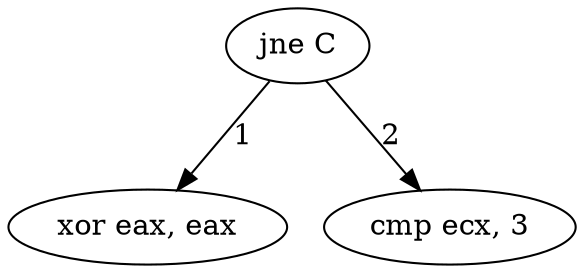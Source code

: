 Digraph G {
"A" [label = "jne C" , root=true, addr = "0x401500"]
"B" [label = "xor eax, eax", address="0x401503"]
"C" [label = "cmp ecx, 3", addr="401506"]
"A" -> "B" [label = "1"]
"A" -> "C" [label = "2"]
}
